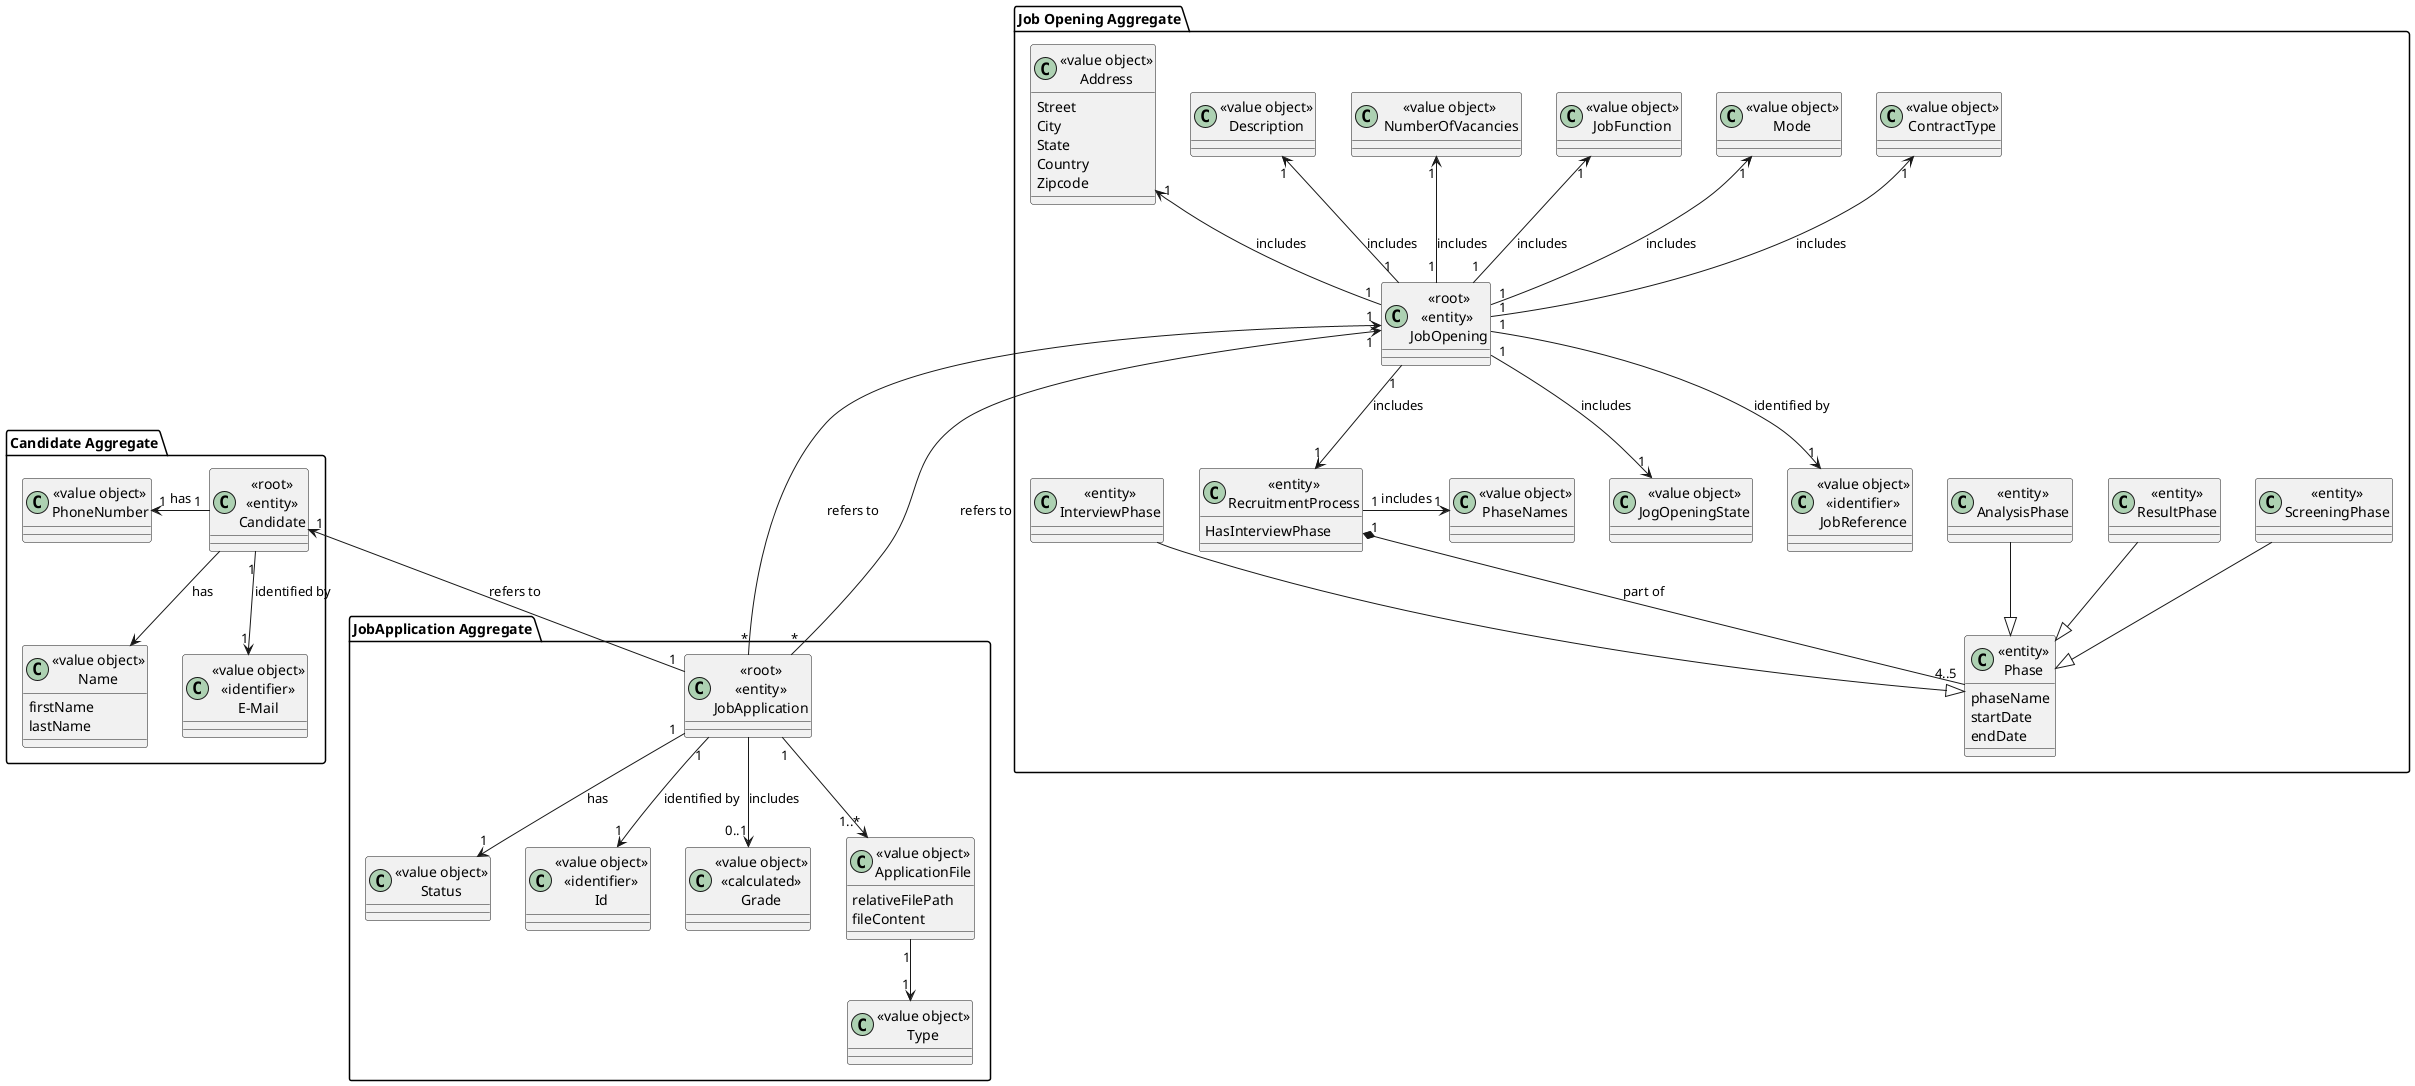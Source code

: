 @startuml
'https://plantuml.com/class-diagram

package "JobApplication Aggregate"{
    class "«root»\n«entity»\nJobApplication" as JobApplication{

    }
    class "«value object»\nStatus" as Status{
    }

     class "«value object»\n«identifier»\nId" as ID{
     }

    class "«value object»\n«calculated»\nGrade" as Grade{}

class "«value object»\nApplicationFile" as ApplicationFile{
    relativeFilePath
    fileContent


    }

    class "«value object»\nType" as Type{
    }
}

package "Candidate Aggregate"{
    class "«root»\n«entity»\nCandidate" as Candidate{

    }

    class "«value object»\nName" as Name2 {
        firstName
        lastName
    }

    class "«value object»\nPhoneNumber" as PhoneNumber{
    }

     class "«value object»\n«identifier»\nE-Mail" as EMail2{
     }

}


package "Job Opening Aggregate"{

    class "«entity»\nRecruitmentProcess" as RecruitmentProcess{
        HasInterviewPhase
    }

     class "«entity»\nPhase" as Phase{
        phaseName
        startDate
        endDate
     }

    class "«value object»\nPhaseNames" as PhaseNames{

    }


 class "«entity»\nScreeningPhase" as ScreeningPhase{

     }

    class "«entity»\nResultPhase" as ResultPhase{
    }

    class "«entity»\nAnalysisPhase" as AnalysisPhase{

    }

    class "«root»\n«entity» \nJobOpening" as JobOpening{


    }

    class "«value object»\nJogOpeningState" as JogOpeningState {
    }

     class "«value object»\nContractType" as ContractType{
     }

    class "«value object»\nMode" as Mode{

    }

    class "«value object»\nJobFunction" as JobFunction{

    }

    class "«value object»\n NumberOfVacancies" as  NumberOfVacancies{

    }

    class "«value object»\nDescription" as Description{

    }


    class "«value object»\nAddress" as Address1{
        Street
        City
        State
        Country
        Zipcode
    }

    class "«value object»\n«identifier»\nJobReference" as JobReference{
    }

    class  "«entity»\nInterviewPhase" as InterviewPhase{

    }



}



ApplicationFile "1" --> "1" Type
JobApplication "1" --> "1..*" ApplicationFile
JobOpening "1"-->"1" JogOpeningState : includes

Candidate "1"-->"1" EMail2 :identified by
PhoneNumber "1"<-"1" Candidate :has
Candidate "1" <-- "1" JobApplication :refers to
JobOpening "1"<---"*"JobApplication : refers to
RecruitmentProcess "1" *--"4..5" Phase :part of
RecruitmentProcess "1" -> "1" PhaseNames : includes
JobOpening "1" --> "1"RecruitmentProcess :includes

JobApplication --> "0..1" Grade : includes

Mode "1" <-- "1"JobOpening : includes
JobFunction "1" <-- "1"JobOpening : includes
NumberOfVacancies "1" <-- "1"JobOpening : includes
Description "1" <-- "1"JobOpening : includes
Address1"1" <-- "1"JobOpening : includes
ContractType "1" <--"1" JobOpening : includes


JobOpening "1"<--"*"JobApplication : refers to
InterviewPhase --|> Phase
JobOpening "1"-->"1" JobReference : identified by
AnalysisPhase --|> Phase
ResultPhase --|> Phase
ScreeningPhase --|> Phase
Candidate --> Name2 : has

JobApplication"1"--> "1" ID : identified by
JobApplication "1"-->"1" Status : has

@enduml